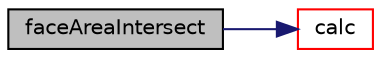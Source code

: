 digraph "faceAreaIntersect"
{
  bgcolor="transparent";
  edge [fontname="Helvetica",fontsize="10",labelfontname="Helvetica",labelfontsize="10"];
  node [fontname="Helvetica",fontsize="10",shape=record];
  rankdir="LR";
  Node0 [label="faceAreaIntersect",height=0.2,width=0.4,color="black", fillcolor="grey75", style="filled", fontcolor="black"];
  Node0 -> Node1 [color="midnightblue",fontsize="10",style="solid",fontname="Helvetica"];
  Node1 [label="calc",height=0.2,width=0.4,color="red",URL="$a26021.html#a63c3e074f05891d9d17bbf0a2fc95f19",tooltip="Return area of intersection of faceA with faceB. "];
}
